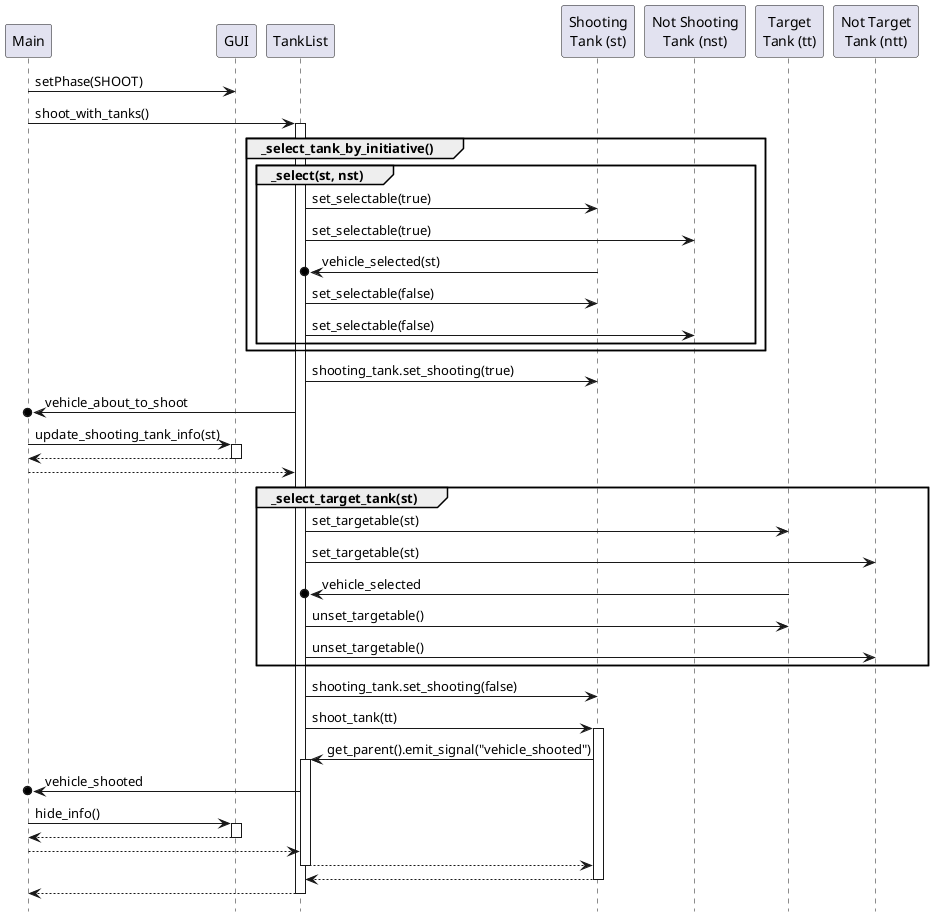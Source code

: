 @startuml

hide footbox

participant Main as M
participant GUI as G
participant TankList as TL
participant "Shooting\nTank (st)" as ST
participant "Not Shooting\nTank (nst)" as NST
participant "Target\nTank (tt)" as TT
participant "Not Target\nTank (ntt)" as NTT

M -> G: setPhase(SHOOT)
M -> TL: shoot_with_tanks()
activate TL
group _select_tank_by_initiative()
group _select(st, nst)
TL -> ST: set_selectable(true)
TL -> NST: set_selectable(true)
ST ->o TL: vehicle_selected(st)
TL -> ST: set_selectable(false)
TL -> NST: set_selectable(false)
end
end

TL -> ST: shooting_tank.set_shooting(true)
M o<- TL : vehicle_about_to_shoot
M -> G : update_shooting_tank_info(st)
activate G
M <--G
deactivate G
M --> TL

group _select_target_tank(st)
TL -> TT: set_targetable(st)
TL -> NTT: set_targetable(st)
TT ->o TL: vehicle_selected
TL -> TT: unset_targetable()
TL -> NTT: unset_targetable()
end

TL -> ST: shooting_tank.set_shooting(false)
TL -> ST: shoot_tank(tt)
activate ST
ST -> TL: get_parent().emit_signal("vehicle_shooted")
activate TL
TL ->o M: vehicle_shooted
M -> G: hide_info()
activate G
M <--G
deactivate G
M --> TL
TL --> ST
deactivate TL
TL <-- ST
deactivate ST
M <-- TL
deactivate TL

@enduml